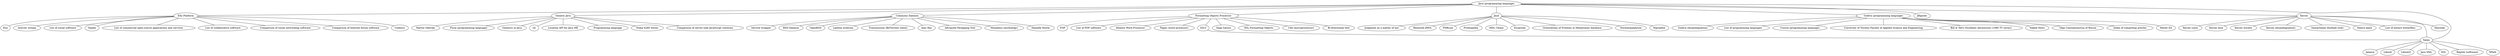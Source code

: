 strict graph G {
0 [label="Java (programming language)"];
1 [label="EXo Platform"];
2 [label=Exo];
3 [label="Activity stream"];
4 [label="List of social software"];
5 [label=Vaadin];
6 [label="List of commercial open-source applications and services"];
7 [label="List of collaborative software"];
8 [label="Comparison of social networking software"];
9 [label="Comparison of Internet forum software"];
10 [label=Codenvy];
11 [label="Generic Java"];
12 [label="Martin Odersky"];
13 [label="Pizza (programming language)"];
14 [label="Generics in Java"];
15 [label=GJ];
16 [label="Location API for Java ME"];
17 [label="Programming language"];
18 [label="Nokia 6280 Series"];
19 [label="Comparison of server-side JavaScript solutions"];
20 [label="Commons Daemon"];
21 [label="Service wrapper"];
22 [label="BSD Daemon"];
23 [label=OpenBSD];
24 [label="Liptena orubrum"];
25 [label="Transmission (BitTorrent client)"];
26 [label="Amy Ray"];
27 [label="Advanced Packaging Tool"];
28 [label="Morpheus (mythology)"];
29 [label="Danielle Howle"];
30 [label="Formatting Objects Processor"];
31 [label=FOP];
32 [label="List of PDF software"];
33 [label="Atlantis Word Processor"];
34 [label="Pages (word processor)"];
35 [label=XSLT];
36 [label="Sega Saturn"];
37 [label="XSL Formatting Objects"];
38 [label="Cell (microprocessor)"];
39 [label="Bi-directional text"];
40 [label=Jmol];
41 [label="Judgment as a matter of law"];
42 [label="Renewed JMOL"];
43 [label=PDBsum];
44 [label=Proteopedia];
45 [label="MDL Chime"];
46 [label=Esuprone];
47 [label="Orientations of Proteins in Membranes database"];
48 [label=Normetanephrine];
49 [label=Nipradilol];
50 [label="Godiva (programming language)"];
51 [label="Godiva (disambiguation)"];
52 [label="List of programming languages"];
53 [label="Unicon (programming language)"];
54 [label="University of Toronto Faculty of Applied Science and Engineering"];
55 [label="Bill & Ted's Excellent Adventures (1990 TV series)"];
56 [label="Naked News"];
57 [label="Olga Constantinovna of Russia"];
58 [label="Index of computing articles"];
59 [label="Mister Ed"];
60 [label=JHipster];
61 [label=Xerces];
62 [label="Xerc&#232;s Louis"];
63 [label="Xerces blue"];
64 [label="Xerces Society"];
65 [label="Xerces (disambiguation)"];
66 [label="Samaritaine (football club)"];
67 [label="Native plant"];
68 [label="List of extinct butterflies"];
69 [label=Xalan];
70 [label=XInclude];
71 [label=Jalance];
72 [label=Libxslt];
73 [label=Libxml2];
74 [label="Java XML"];
75 [label=XSL];
76 [label="Reptile (software)"];
77 [label=XPath];
0 -- 1;
0 -- 69;
0 -- 40;
0 -- 11;
0 -- 50;
0 -- 20;
0 -- 60;
0 -- 61;
0 -- 30;
1 -- 2;
1 -- 3;
1 -- 4;
1 -- 5;
1 -- 6;
1 -- 7;
1 -- 8;
1 -- 9;
1 -- 10;
11 -- 12;
11 -- 13;
11 -- 14;
11 -- 15;
11 -- 16;
11 -- 17;
11 -- 18;
11 -- 19;
20 -- 21;
20 -- 22;
20 -- 23;
20 -- 24;
20 -- 25;
20 -- 26;
20 -- 27;
20 -- 28;
20 -- 29;
30 -- 32;
30 -- 34;
30 -- 35;
30 -- 36;
30 -- 37;
30 -- 38;
30 -- 33;
30 -- 39;
30 -- 31;
35 -- 69;
40 -- 41;
40 -- 42;
40 -- 43;
40 -- 44;
40 -- 45;
40 -- 46;
40 -- 47;
40 -- 48;
40 -- 49;
50 -- 51;
50 -- 52;
50 -- 53;
50 -- 54;
50 -- 55;
50 -- 56;
50 -- 57;
50 -- 58;
50 -- 59;
61 -- 64;
61 -- 66;
61 -- 67;
61 -- 68;
61 -- 69;
61 -- 70;
61 -- 65;
61 -- 62;
61 -- 63;
69 -- 71;
69 -- 72;
69 -- 73;
69 -- 74;
69 -- 75;
69 -- 76;
69 -- 77;
}
